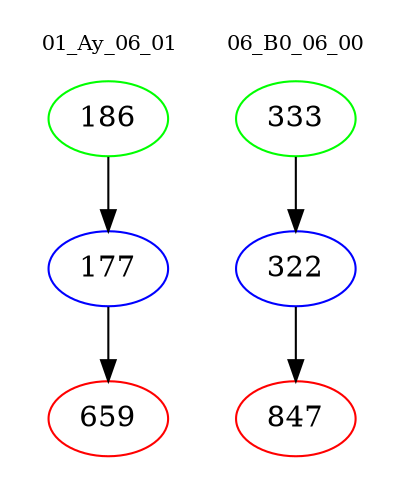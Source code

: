 digraph{
subgraph cluster_0 {
color = white
label = "01_Ay_06_01";
fontsize=10;
T0_186 [label="186", color="green"]
T0_186 -> T0_177 [color="black"]
T0_177 [label="177", color="blue"]
T0_177 -> T0_659 [color="black"]
T0_659 [label="659", color="red"]
}
subgraph cluster_1 {
color = white
label = "06_B0_06_00";
fontsize=10;
T1_333 [label="333", color="green"]
T1_333 -> T1_322 [color="black"]
T1_322 [label="322", color="blue"]
T1_322 -> T1_847 [color="black"]
T1_847 [label="847", color="red"]
}
}
